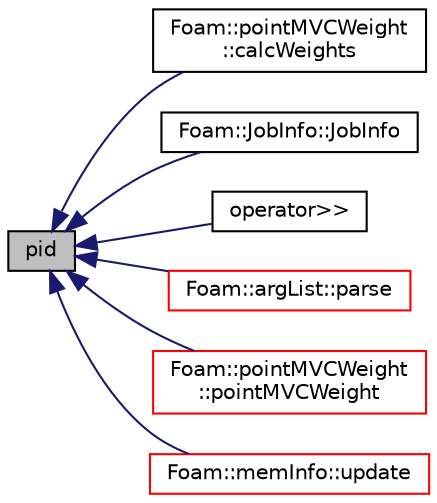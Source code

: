 digraph "pid"
{
  bgcolor="transparent";
  edge [fontname="Helvetica",fontsize="10",labelfontname="Helvetica",labelfontsize="10"];
  node [fontname="Helvetica",fontsize="10",shape=record];
  rankdir="LR";
  Node1 [label="pid",height=0.2,width=0.4,color="black", fillcolor="grey75", style="filled", fontcolor="black"];
  Node1 -> Node2 [dir="back",color="midnightblue",fontsize="10",style="solid",fontname="Helvetica"];
  Node2 [label="Foam::pointMVCWeight\l::calcWeights",height=0.2,width=0.4,color="black",URL="$a01928.html#a121eb1ad9e2a6b94a94f389141c59656",tooltip="Calculate weights from single face&#39;s vertices only. "];
  Node1 -> Node3 [dir="back",color="midnightblue",fontsize="10",style="solid",fontname="Helvetica"];
  Node3 [label="Foam::JobInfo::JobInfo",height=0.2,width=0.4,color="black",URL="$a01238.html#a37755ec761ec7d5d5d4b23a980f78097",tooltip="Construct null. "];
  Node1 -> Node4 [dir="back",color="midnightblue",fontsize="10",style="solid",fontname="Helvetica"];
  Node4 [label="operator\>\>",height=0.2,width=0.4,color="black",URL="$a10974.html#a10313e2510d88c8c1d1ad3baaff10a13"];
  Node1 -> Node5 [dir="back",color="midnightblue",fontsize="10",style="solid",fontname="Helvetica"];
  Node5 [label="Foam::argList::parse",height=0.2,width=0.4,color="red",URL="$a00067.html#a00aad68f835a5c0bcb8920505bb0bd10",tooltip="Parse. "];
  Node1 -> Node6 [dir="back",color="midnightblue",fontsize="10",style="solid",fontname="Helvetica"];
  Node6 [label="Foam::pointMVCWeight\l::pointMVCWeight",height=0.2,width=0.4,color="red",URL="$a01928.html#ae6e54c13f15988f07c016f9293a3a910",tooltip="Construct from components. "];
  Node1 -> Node7 [dir="back",color="midnightblue",fontsize="10",style="solid",fontname="Helvetica"];
  Node7 [label="Foam::memInfo::update",height=0.2,width=0.4,color="red",URL="$a01491.html#ae7905ca09c58e0fdf8d42fbe06e2fce6",tooltip="Parse /proc/<pid>/status. "];
}
